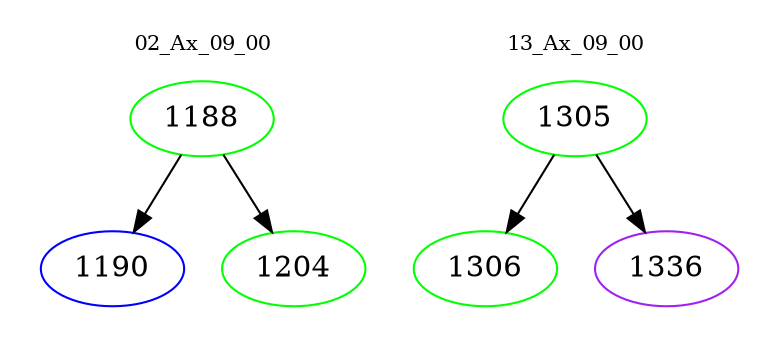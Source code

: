 digraph{
subgraph cluster_0 {
color = white
label = "02_Ax_09_00";
fontsize=10;
T0_1188 [label="1188", color="green"]
T0_1188 -> T0_1190 [color="black"]
T0_1190 [label="1190", color="blue"]
T0_1188 -> T0_1204 [color="black"]
T0_1204 [label="1204", color="green"]
}
subgraph cluster_1 {
color = white
label = "13_Ax_09_00";
fontsize=10;
T1_1305 [label="1305", color="green"]
T1_1305 -> T1_1306 [color="black"]
T1_1306 [label="1306", color="green"]
T1_1305 -> T1_1336 [color="black"]
T1_1336 [label="1336", color="purple"]
}
}

